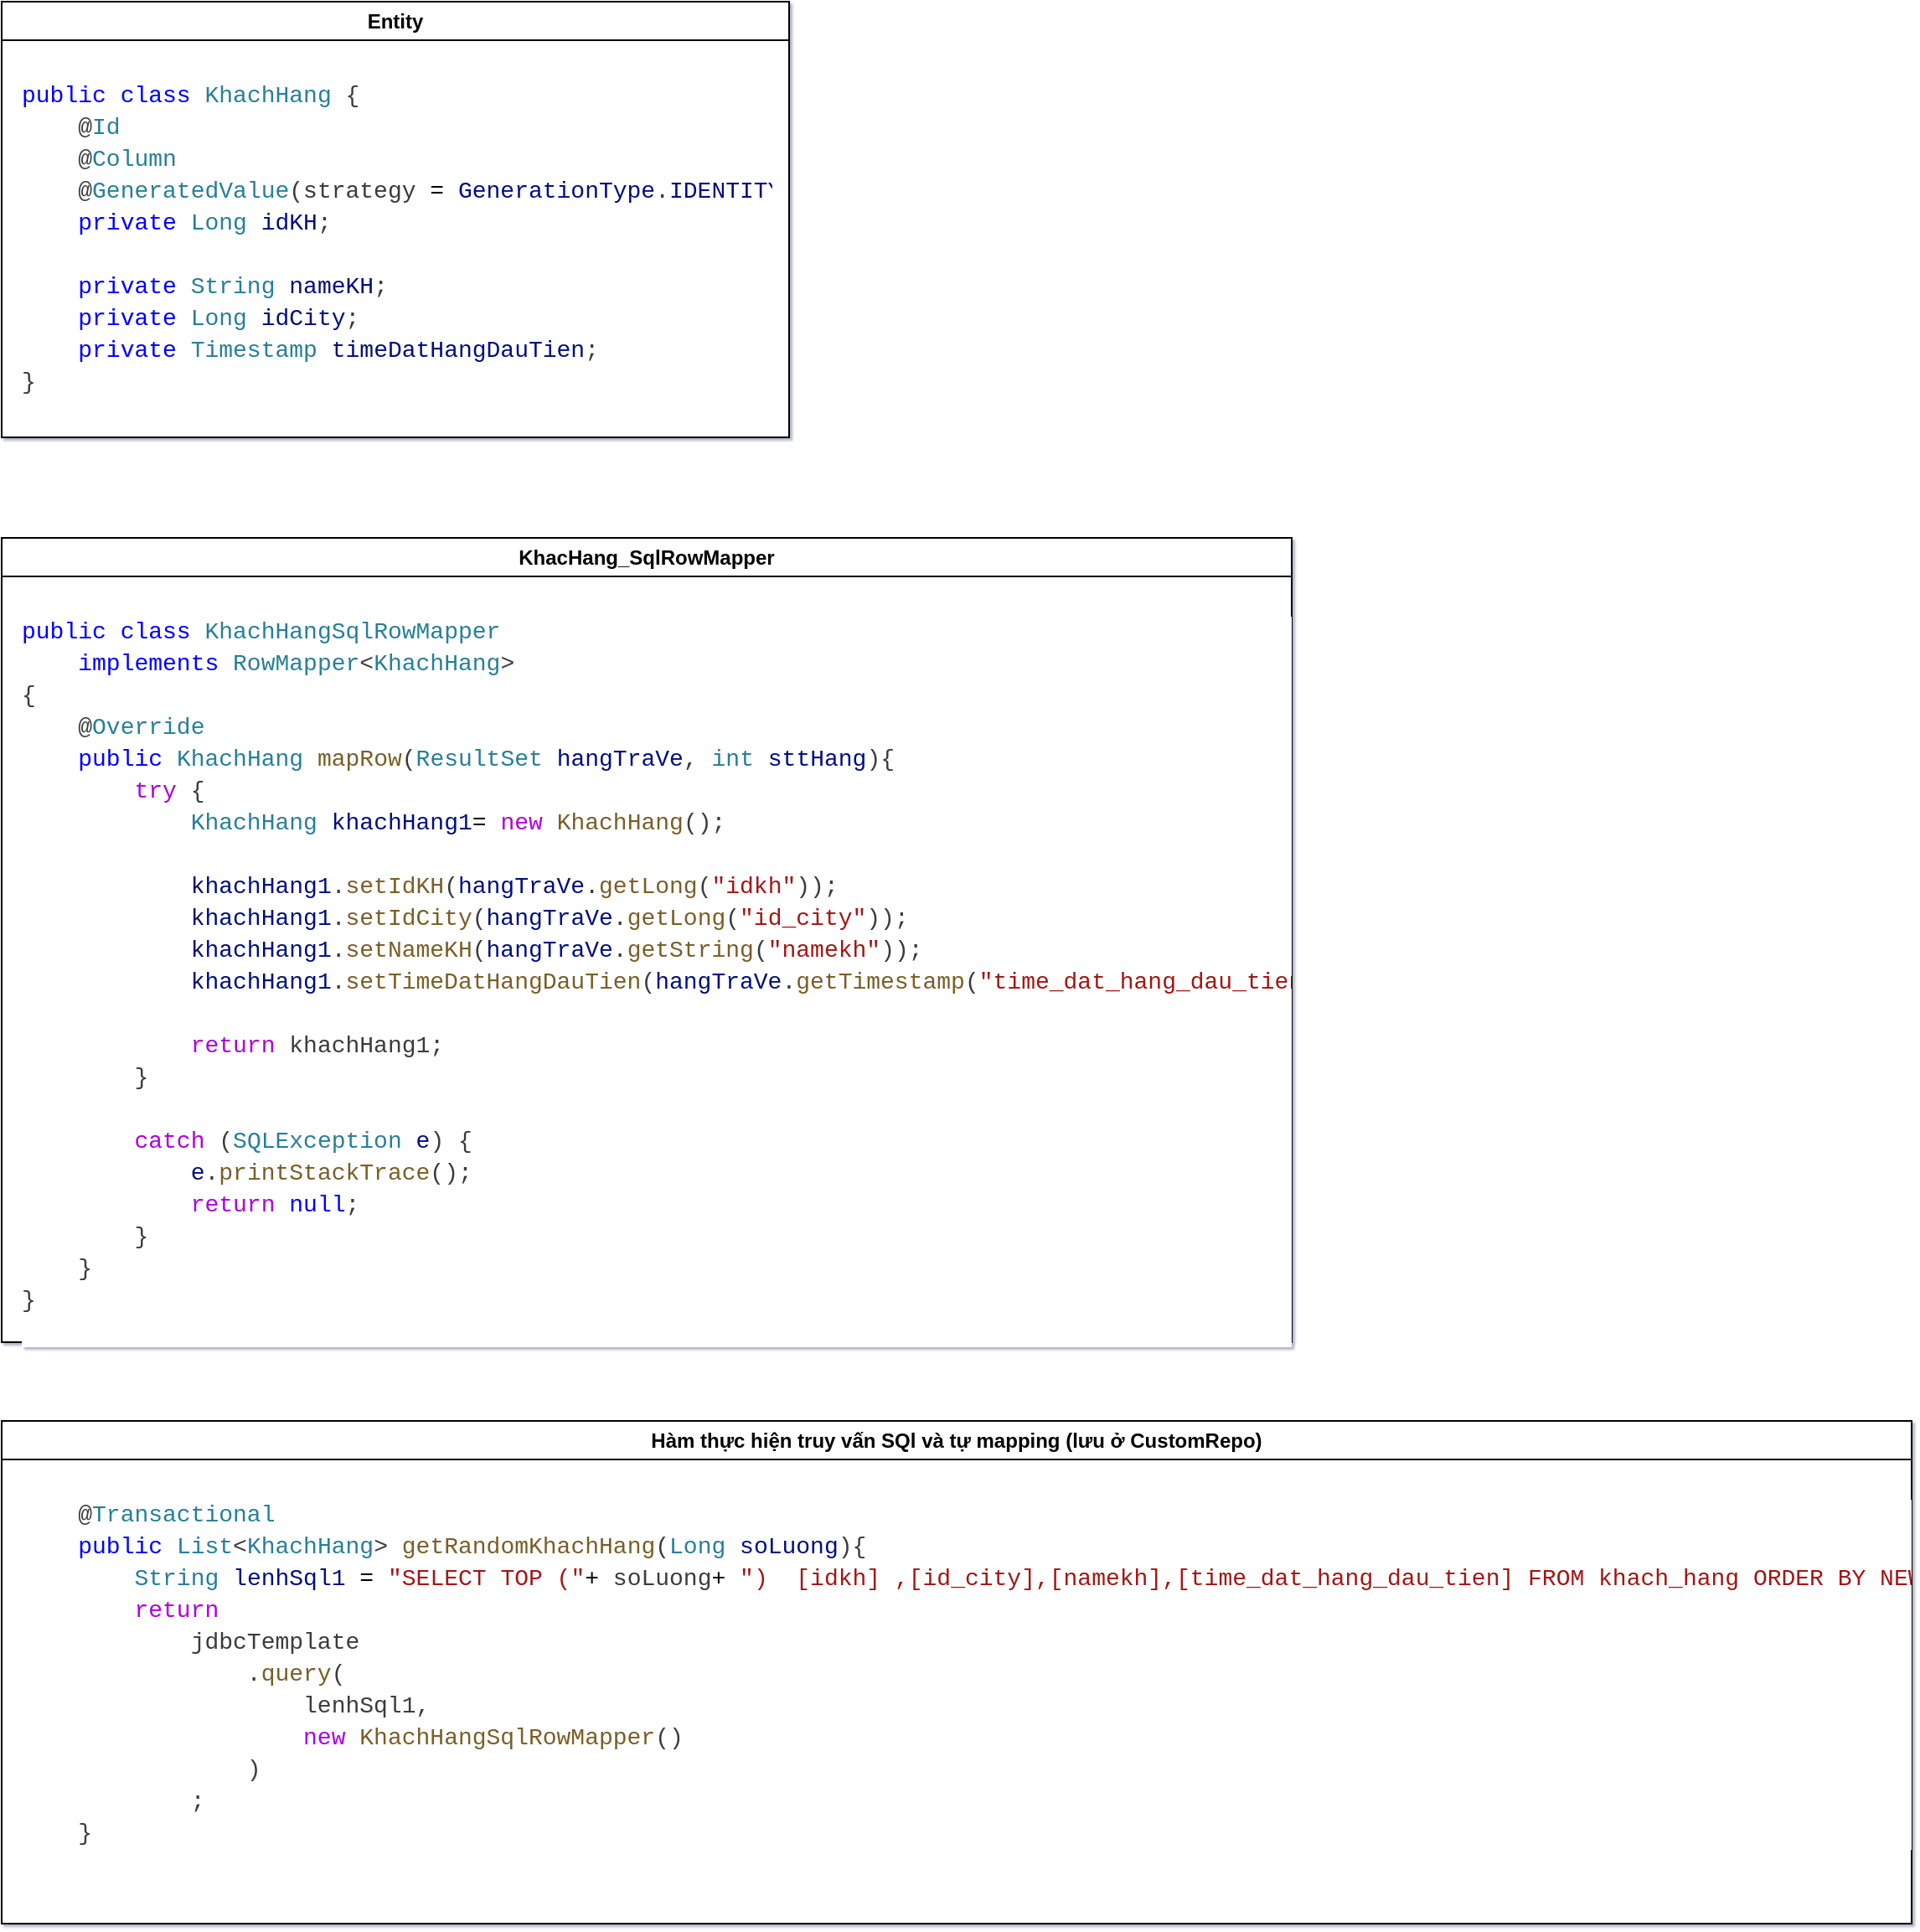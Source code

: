 <mxfile version="26.2.2">
  <diagram name="Trang-1" id="QXkduUBYwgxFev4IEEDo">
    <mxGraphModel dx="5132" dy="4158" grid="1" gridSize="10" guides="1" tooltips="1" connect="1" arrows="1" fold="1" page="1" pageScale="1" pageWidth="1169" pageHeight="827" math="0" shadow="1">
      <root>
        <mxCell id="0" />
        <mxCell id="1" parent="0" />
        <mxCell id="THx22LnoRvYeSoVB1s9O-1" value="KhacHang_SqlRowMapper" style="swimlane;whiteSpace=wrap;html=1;swimlaneFillColor=default;" parent="1" vertex="1">
          <mxGeometry x="170" y="-940" width="770" height="480" as="geometry" />
        </mxCell>
        <mxCell id="THx22LnoRvYeSoVB1s9O-2" value="&lt;h1 style=&quot;margin-top: 0px;&quot;&gt;&lt;div style=&quot;color: #3b3b3b;background-color: #ffffff;font-family: Consolas, &#39;Courier New&#39;, monospace;font-weight: normal;font-size: 14px;line-height: 19px;white-space: pre;&quot;&gt;&lt;div&gt;&lt;span style=&quot;color: #0000ff;&quot;&gt;public&lt;/span&gt; &lt;span style=&quot;color: #0000ff;&quot;&gt;class&lt;/span&gt; &lt;span style=&quot;color: #267f99;&quot;&gt;KhachHangSqlRowMapper&lt;/span&gt; &lt;/div&gt;&lt;div&gt;&amp;nbsp; &amp;nbsp; &lt;span style=&quot;color: #0000ff;&quot;&gt;implements&lt;/span&gt; &lt;span style=&quot;color: #267f99;&quot;&gt;RowMapper&lt;/span&gt;&amp;lt;&lt;span style=&quot;color: #267f99;&quot;&gt;KhachHang&lt;/span&gt;&amp;gt;&lt;/div&gt;&lt;div&gt;{&lt;/div&gt;&lt;div&gt;&amp;nbsp; &amp;nbsp; @&lt;span style=&quot;color: #267f99;&quot;&gt;Override&lt;/span&gt;&lt;/div&gt;&lt;div&gt;&amp;nbsp; &amp;nbsp; &lt;span style=&quot;color: #0000ff;&quot;&gt;public&lt;/span&gt; &lt;span style=&quot;color: #267f99;&quot;&gt;KhachHang&lt;/span&gt; &lt;span style=&quot;color: #795e26;&quot;&gt;mapRow&lt;/span&gt;(&lt;span style=&quot;color: #267f99;&quot;&gt;ResultSet&lt;/span&gt; &lt;span style=&quot;color: #001080;&quot;&gt;hangTraVe&lt;/span&gt;, &lt;span style=&quot;color: #267f99;&quot;&gt;int&lt;/span&gt; &lt;span style=&quot;color: #001080;&quot;&gt;sttHang&lt;/span&gt;){&lt;/div&gt;&lt;div&gt;&amp;nbsp; &amp;nbsp; &amp;nbsp; &amp;nbsp; &lt;span style=&quot;color: #af00db;&quot;&gt;try&lt;/span&gt; {&lt;/div&gt;&lt;div&gt;&amp;nbsp; &amp;nbsp; &amp;nbsp; &amp;nbsp; &amp;nbsp; &amp;nbsp; &lt;span style=&quot;color: #267f99;&quot;&gt;KhachHang&lt;/span&gt; &lt;span style=&quot;color: #001080;&quot;&gt;khachHang1&lt;/span&gt;&lt;span style=&quot;color: #000000;&quot;&gt;=&lt;/span&gt; &lt;span style=&quot;color: #af00db;&quot;&gt;new&lt;/span&gt; &lt;span style=&quot;color: #795e26;&quot;&gt;KhachHang&lt;/span&gt;();&lt;/div&gt;&lt;br&gt;&lt;div&gt;&amp;nbsp; &amp;nbsp; &amp;nbsp; &amp;nbsp; &amp;nbsp; &amp;nbsp; &lt;span style=&quot;color: #001080;&quot;&gt;khachHang1&lt;/span&gt;.&lt;span style=&quot;color: #795e26;&quot;&gt;setIdKH&lt;/span&gt;(&lt;span style=&quot;color: #001080;&quot;&gt;hangTraVe&lt;/span&gt;.&lt;span style=&quot;color: #795e26;&quot;&gt;getLong&lt;/span&gt;(&lt;span style=&quot;color: #a31515;&quot;&gt;&quot;idkh&quot;&lt;/span&gt;));&lt;/div&gt;&lt;div&gt;&amp;nbsp; &amp;nbsp; &amp;nbsp; &amp;nbsp; &amp;nbsp; &amp;nbsp; &lt;span style=&quot;color: #001080;&quot;&gt;khachHang1&lt;/span&gt;.&lt;span style=&quot;color: #795e26;&quot;&gt;setIdCity&lt;/span&gt;(&lt;span style=&quot;color: #001080;&quot;&gt;hangTraVe&lt;/span&gt;.&lt;span style=&quot;color: #795e26;&quot;&gt;getLong&lt;/span&gt;(&lt;span style=&quot;color: #a31515;&quot;&gt;&quot;id_city&quot;&lt;/span&gt;));&lt;/div&gt;&lt;div&gt;&amp;nbsp; &amp;nbsp; &amp;nbsp; &amp;nbsp; &amp;nbsp; &amp;nbsp; &lt;span style=&quot;color: #001080;&quot;&gt;khachHang1&lt;/span&gt;.&lt;span style=&quot;color: #795e26;&quot;&gt;setNameKH&lt;/span&gt;(&lt;span style=&quot;color: #001080;&quot;&gt;hangTraVe&lt;/span&gt;.&lt;span style=&quot;color: #795e26;&quot;&gt;getString&lt;/span&gt;(&lt;span style=&quot;color: #a31515;&quot;&gt;&quot;namekh&quot;&lt;/span&gt;));&lt;/div&gt;&lt;div&gt;&amp;nbsp; &amp;nbsp; &amp;nbsp; &amp;nbsp; &amp;nbsp; &amp;nbsp; &lt;span style=&quot;color: #001080;&quot;&gt;khachHang1&lt;/span&gt;.&lt;span style=&quot;color: #795e26;&quot;&gt;setTimeDatHangDauTien&lt;/span&gt;(&lt;span style=&quot;color: #001080;&quot;&gt;hangTraVe&lt;/span&gt;.&lt;span style=&quot;color: #795e26;&quot;&gt;getTimestamp&lt;/span&gt;(&lt;span style=&quot;color: #a31515;&quot;&gt;&quot;time_dat_hang_dau_tien&quot;&lt;/span&gt;));&lt;/div&gt;&lt;br&gt;&lt;div&gt;&amp;nbsp; &amp;nbsp; &amp;nbsp; &amp;nbsp; &amp;nbsp; &amp;nbsp; &lt;span style=&quot;color: #af00db;&quot;&gt;return&lt;/span&gt; khachHang1;&lt;/div&gt;&lt;div&gt;&amp;nbsp; &amp;nbsp; &amp;nbsp; &amp;nbsp; }&lt;/div&gt;&lt;div&gt;&amp;nbsp; &amp;nbsp; &amp;nbsp; &amp;nbsp; &lt;/div&gt;&lt;div&gt;&amp;nbsp; &amp;nbsp; &amp;nbsp; &amp;nbsp; &lt;span style=&quot;color: #af00db;&quot;&gt;catch&lt;/span&gt; (&lt;span style=&quot;color: #267f99;&quot;&gt;SQLException&lt;/span&gt; &lt;span style=&quot;color: #001080;&quot;&gt;e&lt;/span&gt;) {&lt;/div&gt;&lt;div&gt;&amp;nbsp; &amp;nbsp; &amp;nbsp; &amp;nbsp; &amp;nbsp; &amp;nbsp; &lt;span style=&quot;color: #001080;&quot;&gt;e&lt;/span&gt;.&lt;span style=&quot;color: #795e26;&quot;&gt;printStackTrace&lt;/span&gt;();&lt;/div&gt;&lt;div&gt;&amp;nbsp; &amp;nbsp; &amp;nbsp; &amp;nbsp; &amp;nbsp; &amp;nbsp; &lt;span style=&quot;color: #af00db;&quot;&gt;return&lt;/span&gt; &lt;span style=&quot;color: #0000ff;&quot;&gt;null&lt;/span&gt;;&lt;/div&gt;&lt;div&gt;&amp;nbsp; &amp;nbsp; &amp;nbsp; &amp;nbsp; }&lt;/div&gt;&lt;div&gt;&amp;nbsp; &amp;nbsp; }&lt;/div&gt;&lt;div&gt;}&lt;/div&gt;&lt;div&gt;&lt;br&gt;&lt;/div&gt;&lt;/div&gt;&lt;/h1&gt;" style="text;html=1;whiteSpace=wrap;overflow=hidden;rounded=0;" parent="THx22LnoRvYeSoVB1s9O-1" vertex="1">
          <mxGeometry x="10" y="40" width="760" height="440" as="geometry" />
        </mxCell>
        <mxCell id="THx22LnoRvYeSoVB1s9O-3" value="Hàm thực hiện truy vấn SQl và tự mapping (lưu ở CustomRepo)" style="swimlane;whiteSpace=wrap;html=1;swimlaneFillColor=default;" parent="1" vertex="1">
          <mxGeometry x="170" y="-413" width="1140" height="300" as="geometry" />
        </mxCell>
        <mxCell id="THx22LnoRvYeSoVB1s9O-4" value="&lt;div style=&quot;color: rgb(59, 59, 59); background-color: rgb(255, 255, 255); font-family: Consolas, &amp;quot;Courier New&amp;quot;, monospace; font-size: 14px; line-height: 19px; white-space: pre;&quot;&gt;&lt;div&gt;&amp;nbsp; &amp;nbsp; @&lt;span style=&quot;color: #267f99;&quot;&gt;Transactional&lt;/span&gt;&lt;/div&gt;&lt;div&gt;&amp;nbsp; &amp;nbsp; &lt;span style=&quot;color: #0000ff;&quot;&gt;public&lt;/span&gt; &lt;span style=&quot;color: #267f99;&quot;&gt;List&lt;/span&gt;&amp;lt;&lt;span style=&quot;color: #267f99;&quot;&gt;KhachHang&lt;/span&gt;&amp;gt; &lt;span style=&quot;color: #795e26;&quot;&gt;getRandomKhachHang&lt;/span&gt;(&lt;span style=&quot;color: #267f99;&quot;&gt;Long&lt;/span&gt; &lt;span style=&quot;color: #001080;&quot;&gt;soLuong&lt;/span&gt;){&lt;/div&gt;&lt;div&gt;&amp;nbsp; &amp;nbsp; &amp;nbsp; &amp;nbsp; &lt;span style=&quot;color: #267f99;&quot;&gt;String&lt;/span&gt; &lt;span style=&quot;color: #001080;&quot;&gt;lenhSql1&lt;/span&gt; &lt;span style=&quot;color: #000000;&quot;&gt;=&lt;/span&gt; &lt;span style=&quot;color: #a31515;&quot;&gt;&quot;SELECT TOP (&quot;&lt;/span&gt;&lt;span style=&quot;color: #000000;&quot;&gt;+&lt;/span&gt; soLuong&lt;span style=&quot;color: #000000;&quot;&gt;+&lt;/span&gt; &lt;span style=&quot;color: #a31515;&quot;&gt;&quot;) &amp;nbsp;[idkh] ,[id_city],[namekh],[time_dat_hang_dau_tien] FROM khach_hang ORDER BY NEWID()&quot;&lt;/span&gt;;&lt;/div&gt;&lt;div&gt;&amp;nbsp; &amp;nbsp; &amp;nbsp; &amp;nbsp; &lt;span style=&quot;color: #af00db;&quot;&gt;return&lt;/span&gt; &lt;/div&gt;&lt;div&gt;&amp;nbsp; &amp;nbsp; &amp;nbsp; &amp;nbsp; &amp;nbsp; &amp;nbsp; jdbcTemplate&lt;/div&gt;&lt;div&gt;&amp;nbsp; &amp;nbsp; &amp;nbsp; &amp;nbsp; &amp;nbsp; &amp;nbsp; &amp;nbsp; &amp;nbsp; .&lt;span style=&quot;color: #795e26;&quot;&gt;query&lt;/span&gt;(&lt;/div&gt;&lt;div&gt;&amp;nbsp; &amp;nbsp; &amp;nbsp; &amp;nbsp; &amp;nbsp; &amp;nbsp; &amp;nbsp; &amp;nbsp; &amp;nbsp; &amp;nbsp; lenhSql1,&lt;/div&gt;&lt;div&gt;&amp;nbsp; &amp;nbsp; &amp;nbsp; &amp;nbsp; &amp;nbsp; &amp;nbsp; &amp;nbsp; &amp;nbsp; &amp;nbsp; &amp;nbsp; &lt;span style=&quot;color: #af00db;&quot;&gt;new&lt;/span&gt; &lt;span style=&quot;color: #795e26;&quot;&gt;KhachHangSqlRowMapper&lt;/span&gt;()&lt;/div&gt;&lt;div&gt;&amp;nbsp; &amp;nbsp; &amp;nbsp; &amp;nbsp; &amp;nbsp; &amp;nbsp; &amp;nbsp; &amp;nbsp; )&lt;/div&gt;&lt;div&gt;&amp;nbsp; &amp;nbsp; &amp;nbsp; &amp;nbsp; &amp;nbsp; &amp;nbsp; ;&lt;/div&gt;&lt;div&gt;&amp;nbsp; &amp;nbsp; }&lt;/div&gt;&lt;/div&gt;" style="text;html=1;whiteSpace=wrap;overflow=hidden;rounded=0;" parent="THx22LnoRvYeSoVB1s9O-3" vertex="1">
          <mxGeometry x="10" y="40" width="1130" height="230" as="geometry" />
        </mxCell>
        <mxCell id="THx22LnoRvYeSoVB1s9O-5" value="Entity" style="swimlane;whiteSpace=wrap;html=1;swimlaneFillColor=default;" parent="1" vertex="1">
          <mxGeometry x="170" y="-1260" width="470" height="260" as="geometry" />
        </mxCell>
        <mxCell id="THx22LnoRvYeSoVB1s9O-6" value="&lt;h1 style=&quot;margin-top: 0px;&quot;&gt;&lt;div style=&quot;color: #3b3b3b;background-color: #ffffff;font-family: Consolas, &#39;Courier New&#39;, monospace;font-weight: normal;font-size: 14px;line-height: 19px;white-space: pre;&quot;&gt;&lt;div&gt;&lt;div style=&quot;line-height: 19px;&quot;&gt;&lt;div&gt;&lt;span style=&quot;color: #0000ff;&quot;&gt;public&lt;/span&gt; &lt;span style=&quot;color: #0000ff;&quot;&gt;class&lt;/span&gt; &lt;span style=&quot;color: #267f99;&quot;&gt;KhachHang&lt;/span&gt; {&lt;/div&gt;&lt;div&gt;&amp;nbsp; &amp;nbsp; @&lt;span style=&quot;color: #267f99;&quot;&gt;Id&lt;/span&gt;&lt;/div&gt;&lt;div&gt;&amp;nbsp; &amp;nbsp; @&lt;span style=&quot;color: #267f99;&quot;&gt;Column&lt;/span&gt;&lt;/div&gt;&lt;div&gt;&amp;nbsp; &amp;nbsp; @&lt;span style=&quot;color: #267f99;&quot;&gt;GeneratedValue&lt;/span&gt;(strategy &lt;span style=&quot;color: #000000;&quot;&gt;=&lt;/span&gt; &lt;span style=&quot;color: #001080;&quot;&gt;GenerationType&lt;/span&gt;.&lt;span style=&quot;color: #001080;&quot;&gt;IDENTITY&lt;/span&gt;)&lt;/div&gt;&lt;div&gt;&amp;nbsp; &amp;nbsp; &lt;span style=&quot;color: #0000ff;&quot;&gt;private&lt;/span&gt; &lt;span style=&quot;color: #267f99;&quot;&gt;Long&lt;/span&gt; &lt;span style=&quot;color: #001080;&quot;&gt;idKH&lt;/span&gt;;&lt;/div&gt;&lt;div&gt;&amp;nbsp; &amp;nbsp; &lt;/div&gt;&lt;div&gt;&amp;nbsp; &amp;nbsp; &lt;span style=&quot;color: #0000ff;&quot;&gt;private&lt;/span&gt; &lt;span style=&quot;color: #267f99;&quot;&gt;String&lt;/span&gt; &lt;span style=&quot;color: #001080;&quot;&gt;nameKH&lt;/span&gt;;&lt;/div&gt;&lt;div&gt;&amp;nbsp; &amp;nbsp; &lt;span style=&quot;color: #0000ff;&quot;&gt;private&lt;/span&gt; &lt;span style=&quot;color: #267f99;&quot;&gt;Long&lt;/span&gt; &lt;span style=&quot;color: #001080;&quot;&gt;idCity&lt;/span&gt;;&lt;/div&gt;&lt;div&gt;&amp;nbsp; &amp;nbsp; &lt;span style=&quot;color: #0000ff;&quot;&gt;private&lt;/span&gt; &lt;span style=&quot;color: #267f99;&quot;&gt;Timestamp&lt;/span&gt; &lt;span style=&quot;color: #001080;&quot;&gt;timeDatHangDauTien&lt;/span&gt;;&lt;/div&gt;&lt;div&gt;}&lt;/div&gt;&lt;/div&gt;&lt;/div&gt;&lt;/div&gt;&lt;/h1&gt;" style="text;html=1;whiteSpace=wrap;overflow=hidden;rounded=0;" parent="THx22LnoRvYeSoVB1s9O-5" vertex="1">
          <mxGeometry x="10" y="40" width="450" height="210" as="geometry" />
        </mxCell>
      </root>
    </mxGraphModel>
  </diagram>
</mxfile>
